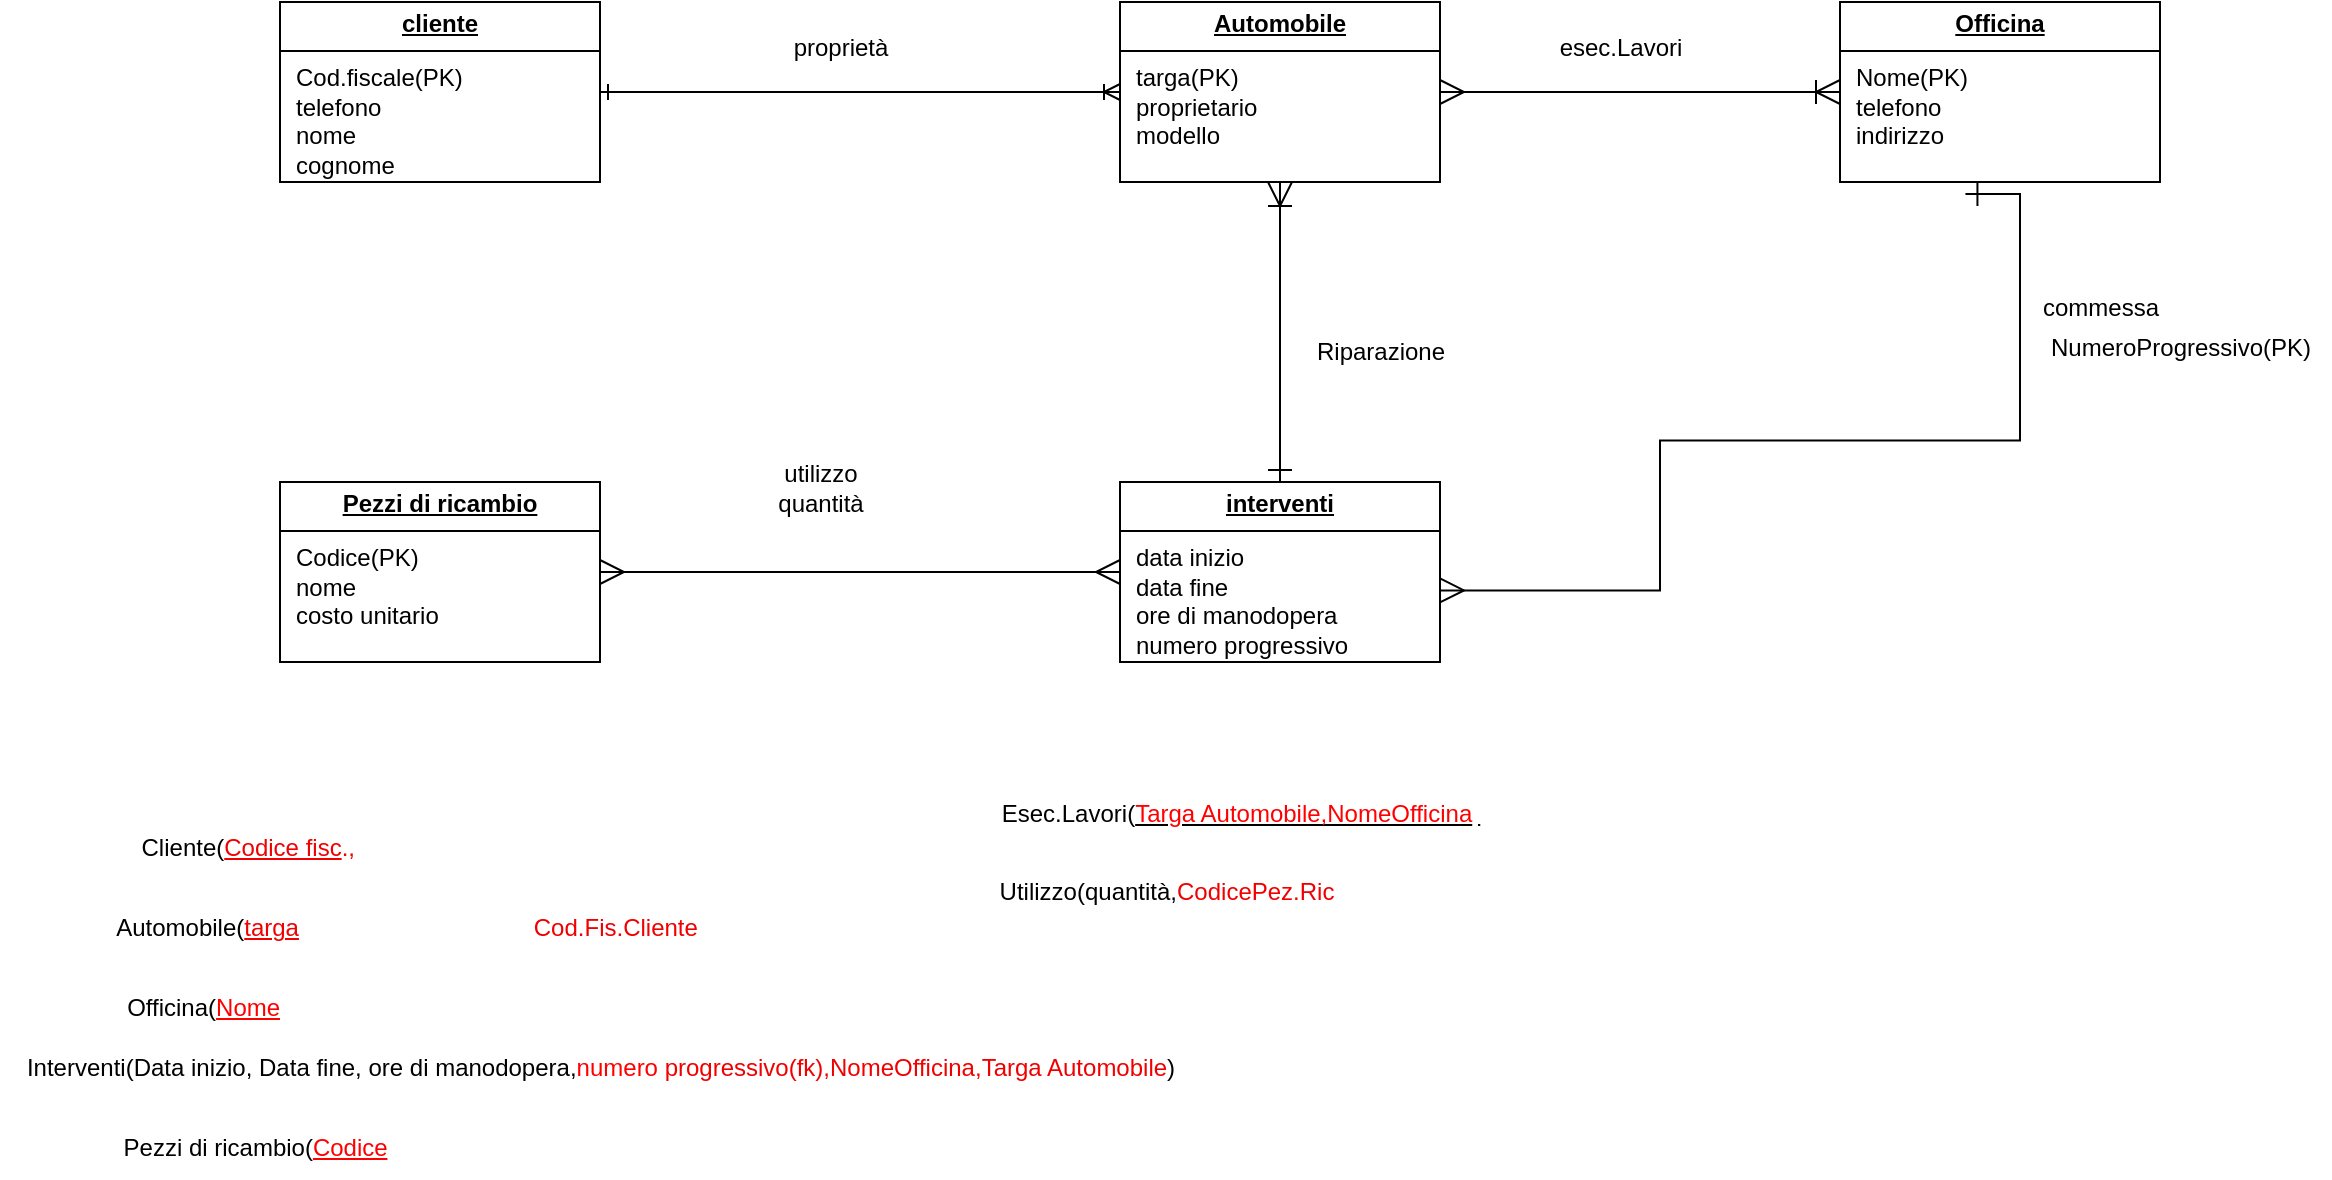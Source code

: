 <mxfile version="24.7.17">
  <diagram name="Pagina-1" id="Zsp0hwltOmGtSdYzQb-V">
    <mxGraphModel dx="1480" dy="934" grid="1" gridSize="10" guides="1" tooltips="1" connect="1" arrows="1" fold="1" page="1" pageScale="1" pageWidth="827" pageHeight="1169" math="0" shadow="0">
      <root>
        <mxCell id="0" />
        <mxCell id="1" parent="0" />
        <mxCell id="40xsYhaE1EBLsvtiyYBZ-8" style="edgeStyle=orthogonalEdgeStyle;rounded=0;orthogonalLoop=1;jettySize=auto;html=1;exitX=1;exitY=0.5;exitDx=0;exitDy=0;endArrow=ERoneToMany;endFill=0;startArrow=ERmany;startFill=0;endSize=10;startSize=10;" edge="1" parent="1" source="40xsYhaE1EBLsvtiyYBZ-1" target="40xsYhaE1EBLsvtiyYBZ-7">
          <mxGeometry relative="1" as="geometry" />
        </mxCell>
        <mxCell id="40xsYhaE1EBLsvtiyYBZ-1" value="&lt;p style=&quot;margin:0px;margin-top:4px;text-align:center;text-decoration:underline;&quot;&gt;&lt;b&gt;Automobile&lt;/b&gt;&lt;/p&gt;&lt;hr size=&quot;1&quot; style=&quot;border-style:solid;&quot;&gt;&lt;p style=&quot;margin:0px;margin-left:8px;&quot;&gt;targa(PK)&lt;br&gt;proprietario&lt;br&gt;modello&lt;/p&gt;" style="verticalAlign=top;align=left;overflow=fill;html=1;whiteSpace=wrap;" vertex="1" parent="1">
          <mxGeometry x="570" y="290" width="160" height="90" as="geometry" />
        </mxCell>
        <mxCell id="40xsYhaE1EBLsvtiyYBZ-3" style="edgeStyle=orthogonalEdgeStyle;rounded=0;orthogonalLoop=1;jettySize=auto;html=1;exitX=1;exitY=0.5;exitDx=0;exitDy=0;entryX=0;entryY=0.5;entryDx=0;entryDy=0;startArrow=ERone;startFill=0;endArrow=ERoneToMany;endFill=0;" edge="1" parent="1" source="40xsYhaE1EBLsvtiyYBZ-2" target="40xsYhaE1EBLsvtiyYBZ-1">
          <mxGeometry relative="1" as="geometry" />
        </mxCell>
        <mxCell id="40xsYhaE1EBLsvtiyYBZ-2" value="&lt;p style=&quot;margin:0px;margin-top:4px;text-align:center;text-decoration:underline;&quot;&gt;&lt;b&gt;cliente&lt;/b&gt;&lt;/p&gt;&lt;hr size=&quot;1&quot; style=&quot;border-style:solid;&quot;&gt;&lt;p style=&quot;margin:0px;margin-left:8px;&quot;&gt;Cod.fiscale(PK)&lt;br&gt;telefono&lt;br&gt;nome&lt;/p&gt;&lt;p style=&quot;margin:0px;margin-left:8px;&quot;&gt;cognome&lt;/p&gt;" style="verticalAlign=top;align=left;overflow=fill;html=1;whiteSpace=wrap;" vertex="1" parent="1">
          <mxGeometry x="150" y="290" width="160" height="90" as="geometry" />
        </mxCell>
        <mxCell id="40xsYhaE1EBLsvtiyYBZ-4" value="proprietà" style="text;html=1;align=center;verticalAlign=middle;resizable=0;points=[];autosize=1;strokeColor=none;fillColor=none;" vertex="1" parent="1">
          <mxGeometry x="395" y="298" width="70" height="30" as="geometry" />
        </mxCell>
        <mxCell id="40xsYhaE1EBLsvtiyYBZ-12" style="edgeStyle=orthogonalEdgeStyle;rounded=0;orthogonalLoop=1;jettySize=auto;html=1;exitX=0.5;exitY=0;exitDx=0;exitDy=0;entryX=0.5;entryY=1;entryDx=0;entryDy=0;endArrow=ERoneToMany;endFill=0;startArrow=ERone;startFill=0;endSize=10;startSize=10;" edge="1" parent="1" source="40xsYhaE1EBLsvtiyYBZ-5" target="40xsYhaE1EBLsvtiyYBZ-1">
          <mxGeometry relative="1" as="geometry" />
        </mxCell>
        <mxCell id="40xsYhaE1EBLsvtiyYBZ-5" value="&lt;p style=&quot;margin:0px;margin-top:4px;text-align:center;text-decoration:underline;&quot;&gt;&lt;b&gt;interventi&lt;/b&gt;&lt;/p&gt;&lt;hr size=&quot;1&quot; style=&quot;border-style:solid;&quot;&gt;&lt;p style=&quot;margin:0px;margin-left:8px;&quot;&gt;data inizio&lt;br&gt;data fine&lt;br&gt;ore di manodopera&lt;/p&gt;&lt;p style=&quot;margin:0px;margin-left:8px;&quot;&gt;numero progressivo&lt;/p&gt;" style="verticalAlign=top;align=left;overflow=fill;html=1;whiteSpace=wrap;" vertex="1" parent="1">
          <mxGeometry x="570" y="530" width="160" height="90" as="geometry" />
        </mxCell>
        <mxCell id="40xsYhaE1EBLsvtiyYBZ-10" style="edgeStyle=orthogonalEdgeStyle;rounded=0;orthogonalLoop=1;jettySize=auto;html=1;entryX=0.5;entryY=0;entryDx=0;entryDy=0;endArrow=ERmany;endFill=0;startArrow=ERone;startFill=0;exitX=0.392;exitY=0.998;exitDx=0;exitDy=0;exitPerimeter=0;endSize=10;startSize=10;" edge="1" parent="1">
          <mxGeometry relative="1" as="geometry">
            <mxPoint x="992.72" y="386.02" as="sourcePoint" />
            <mxPoint x="730" y="584.2" as="targetPoint" />
            <Array as="points">
              <mxPoint x="1020" y="386.2" />
              <mxPoint x="1020" y="509.2" />
              <mxPoint x="840" y="509.2" />
              <mxPoint x="840" y="584.2" />
            </Array>
          </mxGeometry>
        </mxCell>
        <mxCell id="40xsYhaE1EBLsvtiyYBZ-7" value="&lt;p style=&quot;margin:0px;margin-top:4px;text-align:center;text-decoration:underline;&quot;&gt;&lt;b&gt;Officina&lt;/b&gt;&lt;/p&gt;&lt;hr size=&quot;1&quot; style=&quot;border-style:solid;&quot;&gt;&lt;p style=&quot;margin:0px;margin-left:8px;&quot;&gt;Nome(PK)&lt;br&gt;telefono&lt;br&gt;indirizzo&lt;/p&gt;" style="verticalAlign=top;align=left;overflow=fill;html=1;whiteSpace=wrap;" vertex="1" parent="1">
          <mxGeometry x="930" y="290" width="160" height="90" as="geometry" />
        </mxCell>
        <mxCell id="40xsYhaE1EBLsvtiyYBZ-9" value="esec.Lavori" style="text;html=1;align=center;verticalAlign=middle;resizable=0;points=[];autosize=1;strokeColor=none;fillColor=none;" vertex="1" parent="1">
          <mxGeometry x="780" y="298" width="80" height="30" as="geometry" />
        </mxCell>
        <mxCell id="40xsYhaE1EBLsvtiyYBZ-11" value="commessa" style="text;html=1;align=center;verticalAlign=middle;resizable=0;points=[];autosize=1;strokeColor=none;fillColor=none;" vertex="1" parent="1">
          <mxGeometry x="1020" y="428" width="80" height="30" as="geometry" />
        </mxCell>
        <mxCell id="40xsYhaE1EBLsvtiyYBZ-13" value="Riparazione" style="text;html=1;align=center;verticalAlign=middle;resizable=0;points=[];autosize=1;strokeColor=none;fillColor=none;" vertex="1" parent="1">
          <mxGeometry x="655" y="450" width="90" height="30" as="geometry" />
        </mxCell>
        <mxCell id="40xsYhaE1EBLsvtiyYBZ-14" value="NumeroProgressivo(PK)" style="text;html=1;align=center;verticalAlign=middle;resizable=0;points=[];autosize=1;strokeColor=none;fillColor=none;" vertex="1" parent="1">
          <mxGeometry x="1025" y="448" width="150" height="30" as="geometry" />
        </mxCell>
        <mxCell id="40xsYhaE1EBLsvtiyYBZ-16" style="edgeStyle=orthogonalEdgeStyle;rounded=0;orthogonalLoop=1;jettySize=auto;html=1;exitX=1;exitY=0.5;exitDx=0;exitDy=0;entryX=0;entryY=0.5;entryDx=0;entryDy=0;endArrow=ERmany;endFill=0;startArrow=ERmany;startFill=0;endSize=10;startSize=10;" edge="1" parent="1" source="40xsYhaE1EBLsvtiyYBZ-15" target="40xsYhaE1EBLsvtiyYBZ-5">
          <mxGeometry relative="1" as="geometry" />
        </mxCell>
        <mxCell id="40xsYhaE1EBLsvtiyYBZ-15" value="&lt;p style=&quot;margin:0px;margin-top:4px;text-align:center;text-decoration:underline;&quot;&gt;&lt;b&gt;Pezzi di ricambio&lt;/b&gt;&lt;/p&gt;&lt;hr size=&quot;1&quot; style=&quot;border-style:solid;&quot;&gt;&lt;p style=&quot;margin:0px;margin-left:8px;&quot;&gt;Codice(PK)&lt;br&gt;nome&lt;br&gt;costo unitario&lt;/p&gt;" style="verticalAlign=top;align=left;overflow=fill;html=1;whiteSpace=wrap;" vertex="1" parent="1">
          <mxGeometry x="150" y="530" width="160" height="90" as="geometry" />
        </mxCell>
        <mxCell id="40xsYhaE1EBLsvtiyYBZ-17" value="utilizzo&lt;div&gt;quantità&lt;/div&gt;" style="text;html=1;align=center;verticalAlign=middle;resizable=0;points=[];autosize=1;strokeColor=none;fillColor=none;" vertex="1" parent="1">
          <mxGeometry x="385" y="513" width="70" height="40" as="geometry" />
        </mxCell>
        <mxCell id="40xsYhaE1EBLsvtiyYBZ-18" value="Cliente(&lt;font color=&quot;#f00000&quot;&gt;&lt;u&gt;Codice fisc&lt;/u&gt;.,&lt;/font&gt;&lt;font color=&quot;#ffffff&quot;&gt;telefono,nome,cognome)&lt;/font&gt;" style="text;html=1;align=center;verticalAlign=middle;resizable=0;points=[];autosize=1;strokeColor=none;fillColor=none;" vertex="1" parent="1">
          <mxGeometry x="70" y="698" width="260" height="30" as="geometry" />
        </mxCell>
        <mxCell id="40xsYhaE1EBLsvtiyYBZ-19" value="Automobile(&lt;font style=&quot;&quot; color=&quot;#f00000&quot;&gt;&lt;u&gt;targa&lt;/u&gt;&lt;/font&gt;&lt;font style=&quot;&quot; color=&quot;#ffffff&quot;&gt;&lt;u&gt;,&lt;/u&gt;Proprietario, modello,&lt;/font&gt;&lt;font style=&quot;&quot; color=&quot;#f00000&quot;&gt;Cod.Fis.Cliente&lt;/font&gt;&lt;font style=&quot;text-decoration-line: underline;&quot; color=&quot;#ffffff&quot;&gt;)&lt;/font&gt;" style="text;html=1;align=center;verticalAlign=middle;resizable=0;points=[];autosize=1;strokeColor=none;fillColor=none;" vertex="1" parent="1">
          <mxGeometry x="55" y="738" width="320" height="30" as="geometry" />
        </mxCell>
        <mxCell id="40xsYhaE1EBLsvtiyYBZ-20" value="Officina(&lt;font style=&quot;text-decoration-line: underline;&quot; color=&quot;#ff0000&quot;&gt;Nome&lt;/font&gt;&lt;font style=&quot;&quot; color=&quot;#ffffff&quot;&gt;&lt;u&gt;,&lt;/u&gt;telefono,indirizzo&lt;u&gt;)&lt;/u&gt;&lt;/font&gt;" style="text;html=1;align=center;verticalAlign=middle;resizable=0;points=[];autosize=1;strokeColor=none;fillColor=none;" vertex="1" parent="1">
          <mxGeometry x="60" y="778" width="200" height="30" as="geometry" />
        </mxCell>
        <mxCell id="40xsYhaE1EBLsvtiyYBZ-21" value="Interventi(Data inizio, Data fine, ore di manodopera,&lt;font color=&quot;#ff0000&quot;&gt;numero&lt;/font&gt;&lt;font color=&quot;#f00000&quot;&gt; progressivo(fk),NomeOfficina,Targa Automobile&lt;/font&gt;)" style="text;html=1;align=center;verticalAlign=middle;resizable=0;points=[];autosize=1;strokeColor=none;fillColor=none;" vertex="1" parent="1">
          <mxGeometry x="10" y="808" width="600" height="30" as="geometry" />
        </mxCell>
        <mxCell id="40xsYhaE1EBLsvtiyYBZ-22" value="Pezzi di ricambio(&lt;font style=&quot;text-decoration-line: underline;&quot; color=&quot;#ff0000&quot;&gt;Codice&lt;/font&gt;&lt;font style=&quot;&quot; color=&quot;#ffffff&quot;&gt;&lt;u&gt;,&lt;/u&gt;nome, costo unitario&lt;u&gt;)&lt;/u&gt;&lt;/font&gt;" style="text;html=1;align=center;verticalAlign=middle;resizable=0;points=[];autosize=1;strokeColor=none;fillColor=none;" vertex="1" parent="1">
          <mxGeometry x="60" y="848" width="270" height="30" as="geometry" />
        </mxCell>
        <mxCell id="40xsYhaE1EBLsvtiyYBZ-23" value="Esec.Lavori(&lt;u style=&quot;&quot;&gt;&lt;font color=&quot;#ff0000&quot;&gt;Targa Automobile,NomeOfficina&lt;/font&gt;&lt;font color=&quot;#ffffff&quot;&gt;)&lt;/font&gt;&lt;/u&gt;&lt;div&gt;&lt;u style=&quot;&quot;&gt;&lt;font color=&quot;#ffffff&quot;&gt;&lt;br&gt;&lt;/font&gt;&lt;/u&gt;&lt;/div&gt;" style="text;html=1;align=center;verticalAlign=middle;resizable=0;points=[];autosize=1;strokeColor=none;fillColor=none;" vertex="1" parent="1">
          <mxGeometry x="500" y="683" width="260" height="40" as="geometry" />
        </mxCell>
        <mxCell id="40xsYhaE1EBLsvtiyYBZ-24" value="Utilizzo(quantità,&lt;font color=&quot;#f00000&quot;&gt;CodicePez.Ric&lt;/font&gt;&lt;font color=&quot;#ffffff&quot;&gt;)&lt;/font&gt;" style="text;html=1;align=center;verticalAlign=middle;resizable=0;points=[];autosize=1;strokeColor=none;fillColor=none;" vertex="1" parent="1">
          <mxGeometry x="500" y="720" width="190" height="30" as="geometry" />
        </mxCell>
      </root>
    </mxGraphModel>
  </diagram>
</mxfile>
